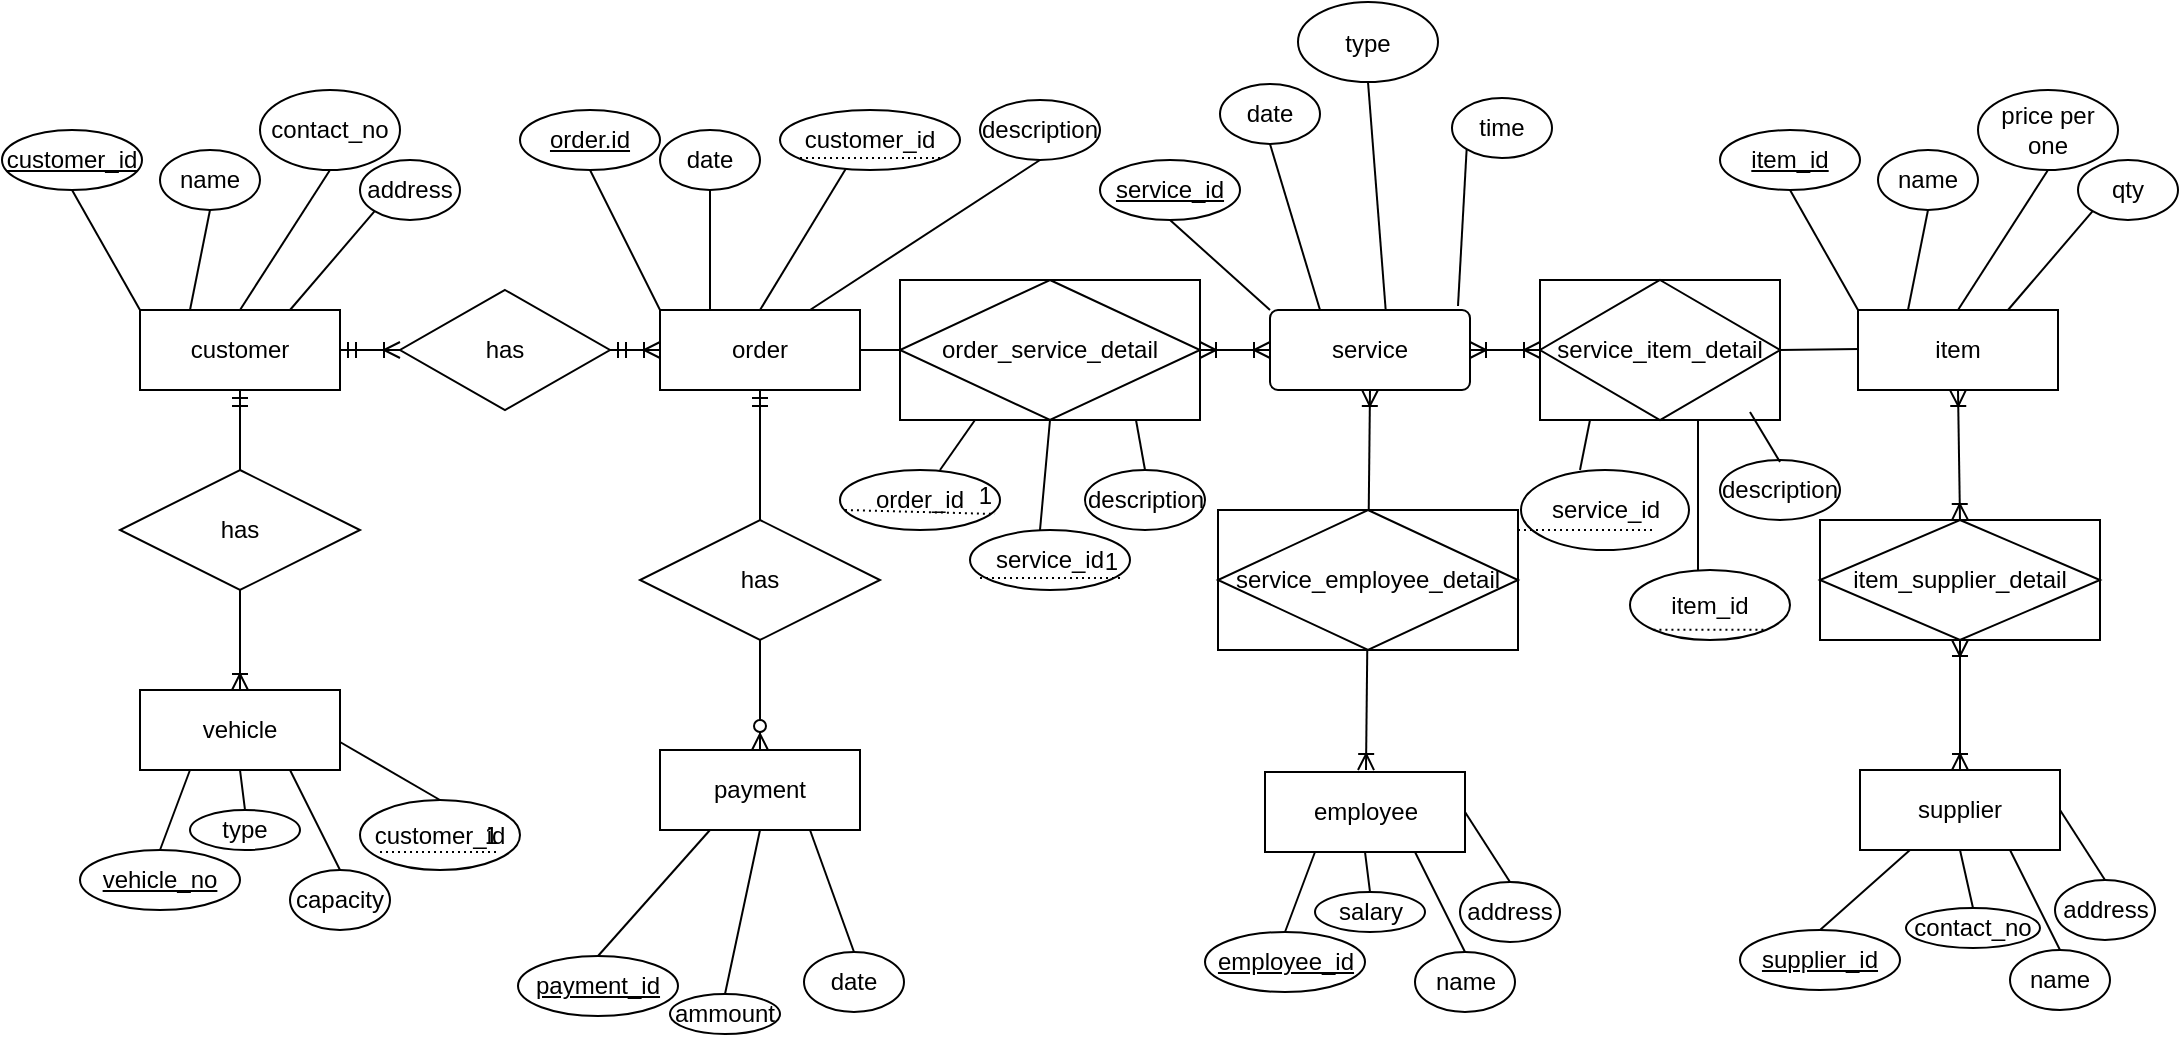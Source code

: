 <mxfile version="24.2.1" type="github">
  <diagram id="R2lEEEUBdFMjLlhIrx00" name="Page-1">
    <mxGraphModel dx="1434" dy="1765" grid="1" gridSize="10" guides="1" tooltips="1" connect="1" arrows="1" fold="1" page="1" pageScale="1" pageWidth="850" pageHeight="1100" math="0" shadow="0" extFonts="Permanent Marker^https://fonts.googleapis.com/css?family=Permanent+Marker">
      <root>
        <mxCell id="0" />
        <mxCell id="1" parent="0" />
        <mxCell id="lmcQ0BlkmHQUmphEc5RV-1" value="customer" style="whiteSpace=wrap;html=1;align=center;" parent="1" vertex="1">
          <mxGeometry x="90" y="120" width="100" height="40" as="geometry" />
        </mxCell>
        <mxCell id="lmcQ0BlkmHQUmphEc5RV-8" value="" style="whiteSpace=wrap;html=1;align=center;" parent="1" vertex="1">
          <mxGeometry x="350" y="120" width="100" height="40" as="geometry" />
        </mxCell>
        <mxCell id="lmcQ0BlkmHQUmphEc5RV-13" value="" style="whiteSpace=wrap;html=1;align=center;" parent="1" vertex="1">
          <mxGeometry x="90" y="310" width="100" height="40" as="geometry" />
        </mxCell>
        <mxCell id="lmcQ0BlkmHQUmphEc5RV-15" value="order_service_detail" style="shape=associativeEntity;whiteSpace=wrap;html=1;align=center;" parent="1" vertex="1">
          <mxGeometry x="470" y="105" width="150" height="70" as="geometry" />
        </mxCell>
        <mxCell id="lmcQ0BlkmHQUmphEc5RV-17" value="" style="endArrow=none;html=1;rounded=0;exitX=1;exitY=0.5;exitDx=0;exitDy=0;entryX=0;entryY=0.5;entryDx=0;entryDy=0;" parent="1" source="lmcQ0BlkmHQUmphEc5RV-8" target="lmcQ0BlkmHQUmphEc5RV-15" edge="1">
          <mxGeometry relative="1" as="geometry">
            <mxPoint x="450" y="190" as="sourcePoint" />
            <mxPoint x="450" y="240" as="targetPoint" />
          </mxGeometry>
        </mxCell>
        <mxCell id="lmcQ0BlkmHQUmphEc5RV-21" value="order" style="text;strokeColor=none;align=center;fillColor=none;html=1;verticalAlign=middle;whiteSpace=wrap;rounded=0;" parent="1" vertex="1">
          <mxGeometry x="370" y="125" width="60" height="30" as="geometry" />
        </mxCell>
        <mxCell id="lmcQ0BlkmHQUmphEc5RV-24" value="vehicle" style="text;strokeColor=none;align=center;fillColor=none;html=1;verticalAlign=middle;whiteSpace=wrap;rounded=0;" parent="1" vertex="1">
          <mxGeometry x="110" y="315" width="60" height="30" as="geometry" />
        </mxCell>
        <mxCell id="lmcQ0BlkmHQUmphEc5RV-29" value="service_item_detail" style="shape=associativeEntity;whiteSpace=wrap;html=1;align=center;" parent="1" vertex="1">
          <mxGeometry x="790" y="105" width="120" height="70" as="geometry" />
        </mxCell>
        <mxCell id="lmcQ0BlkmHQUmphEc5RV-30" value="" style="endArrow=none;html=1;rounded=0;entryX=0;entryY=0.5;entryDx=0;entryDy=0;exitX=1;exitY=0.5;exitDx=0;exitDy=0;" parent="1" source="lmcQ0BlkmHQUmphEc5RV-29" edge="1">
          <mxGeometry relative="1" as="geometry">
            <mxPoint x="920" y="140" as="sourcePoint" />
            <mxPoint x="950" y="139.5" as="targetPoint" />
          </mxGeometry>
        </mxCell>
        <mxCell id="lmcQ0BlkmHQUmphEc5RV-48" value="customer_id" style="ellipse;whiteSpace=wrap;html=1;align=center;fontStyle=4;" parent="1" vertex="1">
          <mxGeometry x="21" y="30" width="70" height="30" as="geometry" />
        </mxCell>
        <mxCell id="lmcQ0BlkmHQUmphEc5RV-52" value="" style="endArrow=none;html=1;rounded=0;exitX=0.5;exitY=1;exitDx=0;exitDy=0;entryX=0;entryY=0;entryDx=0;entryDy=0;" parent="1" source="lmcQ0BlkmHQUmphEc5RV-48" target="lmcQ0BlkmHQUmphEc5RV-1" edge="1">
          <mxGeometry relative="1" as="geometry">
            <mxPoint x="140" y="100" as="sourcePoint" />
            <mxPoint x="220" y="100" as="targetPoint" />
          </mxGeometry>
        </mxCell>
        <mxCell id="lmcQ0BlkmHQUmphEc5RV-53" value="" style="endArrow=none;html=1;rounded=0;exitX=0.5;exitY=1;exitDx=0;exitDy=0;entryX=0.25;entryY=0;entryDx=0;entryDy=0;" parent="1" source="lmcQ0BlkmHQUmphEc5RV-55" target="lmcQ0BlkmHQUmphEc5RV-1" edge="1">
          <mxGeometry relative="1" as="geometry">
            <mxPoint x="185" y="70" as="sourcePoint" />
            <mxPoint x="160" y="100" as="targetPoint" />
          </mxGeometry>
        </mxCell>
        <mxCell id="lmcQ0BlkmHQUmphEc5RV-55" value="name" style="ellipse;whiteSpace=wrap;html=1;align=center;" parent="1" vertex="1">
          <mxGeometry x="100" y="40" width="50" height="30" as="geometry" />
        </mxCell>
        <mxCell id="lmcQ0BlkmHQUmphEc5RV-62" value="" style="endArrow=none;html=1;rounded=0;exitX=0.5;exitY=1;exitDx=0;exitDy=0;entryX=0.5;entryY=0;entryDx=0;entryDy=0;" parent="1" source="lmcQ0BlkmHQUmphEc5RV-63" target="lmcQ0BlkmHQUmphEc5RV-1" edge="1">
          <mxGeometry relative="1" as="geometry">
            <mxPoint x="140" y="80" as="sourcePoint" />
            <mxPoint x="165" y="110" as="targetPoint" />
          </mxGeometry>
        </mxCell>
        <mxCell id="lmcQ0BlkmHQUmphEc5RV-63" value="" style="ellipse;whiteSpace=wrap;html=1;align=center;" parent="1" vertex="1">
          <mxGeometry x="150" y="10" width="70" height="40" as="geometry" />
        </mxCell>
        <mxCell id="lmcQ0BlkmHQUmphEc5RV-64" value="contact_no" style="text;strokeColor=none;align=center;fillColor=none;html=1;verticalAlign=middle;whiteSpace=wrap;rounded=0;" parent="1" vertex="1">
          <mxGeometry x="155" y="15" width="60" height="30" as="geometry" />
        </mxCell>
        <mxCell id="lmcQ0BlkmHQUmphEc5RV-65" value="" style="endArrow=none;html=1;rounded=0;exitX=0;exitY=1;exitDx=0;exitDy=0;entryX=0.75;entryY=0;entryDx=0;entryDy=0;" parent="1" source="lmcQ0BlkmHQUmphEc5RV-66" target="lmcQ0BlkmHQUmphEc5RV-1" edge="1">
          <mxGeometry relative="1" as="geometry">
            <mxPoint x="175" y="80" as="sourcePoint" />
            <mxPoint x="200" y="110" as="targetPoint" />
          </mxGeometry>
        </mxCell>
        <mxCell id="lmcQ0BlkmHQUmphEc5RV-66" value="address" style="ellipse;whiteSpace=wrap;html=1;align=center;" parent="1" vertex="1">
          <mxGeometry x="200" y="45" width="50" height="30" as="geometry" />
        </mxCell>
        <mxCell id="lmcQ0BlkmHQUmphEc5RV-71" value="order.id" style="ellipse;whiteSpace=wrap;html=1;align=center;fontStyle=4;" parent="1" vertex="1">
          <mxGeometry x="280" y="20" width="70" height="30" as="geometry" />
        </mxCell>
        <mxCell id="lmcQ0BlkmHQUmphEc5RV-72" value="" style="endArrow=none;html=1;rounded=0;exitX=0.5;exitY=1;exitDx=0;exitDy=0;entryX=0;entryY=0;entryDx=0;entryDy=0;" parent="1" source="lmcQ0BlkmHQUmphEc5RV-71" target="lmcQ0BlkmHQUmphEc5RV-8" edge="1">
          <mxGeometry relative="1" as="geometry">
            <mxPoint x="310" y="50" as="sourcePoint" />
            <mxPoint x="345" y="110" as="targetPoint" />
          </mxGeometry>
        </mxCell>
        <mxCell id="lmcQ0BlkmHQUmphEc5RV-74" value="" style="endArrow=none;html=1;rounded=0;entryX=0.25;entryY=0;entryDx=0;entryDy=0;exitX=0.5;exitY=1;exitDx=0;exitDy=0;" parent="1" source="lmcQ0BlkmHQUmphEc5RV-75" target="lmcQ0BlkmHQUmphEc5RV-8" edge="1">
          <mxGeometry relative="1" as="geometry">
            <mxPoint x="380" y="70" as="sourcePoint" />
            <mxPoint x="370" y="110" as="targetPoint" />
          </mxGeometry>
        </mxCell>
        <mxCell id="lmcQ0BlkmHQUmphEc5RV-75" value="date" style="ellipse;whiteSpace=wrap;html=1;align=center;" parent="1" vertex="1">
          <mxGeometry x="350" y="30" width="50" height="30" as="geometry" />
        </mxCell>
        <mxCell id="lmcQ0BlkmHQUmphEc5RV-78" value="" style="endArrow=none;html=1;rounded=0;exitX=0.375;exitY=0.933;exitDx=0;exitDy=0;entryX=0.5;entryY=0;entryDx=0;entryDy=0;exitPerimeter=0;" parent="1" source="lmcQ0BlkmHQUmphEc5RV-88" target="lmcQ0BlkmHQUmphEc5RV-8" edge="1">
          <mxGeometry relative="1" as="geometry">
            <mxPoint x="415" y="90" as="sourcePoint" />
            <mxPoint x="440" y="120" as="targetPoint" />
          </mxGeometry>
        </mxCell>
        <mxCell id="lmcQ0BlkmHQUmphEc5RV-80" value="description" style="ellipse;whiteSpace=wrap;html=1;align=center;" parent="1" vertex="1">
          <mxGeometry x="510" y="15" width="60" height="30" as="geometry" />
        </mxCell>
        <mxCell id="lmcQ0BlkmHQUmphEc5RV-81" value="" style="endArrow=none;html=1;rounded=0;exitX=0.5;exitY=1;exitDx=0;exitDy=0;entryX=0.75;entryY=0;entryDx=0;entryDy=0;" parent="1" source="lmcQ0BlkmHQUmphEc5RV-80" target="lmcQ0BlkmHQUmphEc5RV-8" edge="1">
          <mxGeometry relative="1" as="geometry">
            <mxPoint x="425" y="100" as="sourcePoint" />
            <mxPoint x="410" y="130" as="targetPoint" />
          </mxGeometry>
        </mxCell>
        <mxCell id="lmcQ0BlkmHQUmphEc5RV-88" value="customer_id" style="ellipse;whiteSpace=wrap;html=1;align=center;" parent="1" vertex="1">
          <mxGeometry x="410" y="20" width="90" height="30" as="geometry" />
        </mxCell>
        <mxCell id="lmcQ0BlkmHQUmphEc5RV-89" value="" style="endArrow=none;html=1;rounded=0;dashed=1;dashPattern=1 2;" parent="1" edge="1">
          <mxGeometry relative="1" as="geometry">
            <mxPoint x="420" y="44" as="sourcePoint" />
            <mxPoint x="490" y="44" as="targetPoint" />
          </mxGeometry>
        </mxCell>
        <mxCell id="lmcQ0BlkmHQUmphEc5RV-92" value="vehicle_no" style="ellipse;whiteSpace=wrap;html=1;align=center;fontStyle=4;" parent="1" vertex="1">
          <mxGeometry x="60" y="390" width="80" height="30" as="geometry" />
        </mxCell>
        <mxCell id="lmcQ0BlkmHQUmphEc5RV-93" value="" style="endArrow=none;html=1;rounded=0;exitX=0.25;exitY=1;exitDx=0;exitDy=0;entryX=0.5;entryY=0;entryDx=0;entryDy=0;" parent="1" source="lmcQ0BlkmHQUmphEc5RV-13" target="lmcQ0BlkmHQUmphEc5RV-92" edge="1">
          <mxGeometry relative="1" as="geometry">
            <mxPoint x="100" y="355" as="sourcePoint" />
            <mxPoint x="90" y="405" as="targetPoint" />
          </mxGeometry>
        </mxCell>
        <mxCell id="lmcQ0BlkmHQUmphEc5RV-94" value="type" style="ellipse;whiteSpace=wrap;html=1;align=center;" parent="1" vertex="1">
          <mxGeometry x="115" y="370" width="55" height="20" as="geometry" />
        </mxCell>
        <mxCell id="lmcQ0BlkmHQUmphEc5RV-95" value="" style="endArrow=none;html=1;rounded=0;exitX=0.5;exitY=1;exitDx=0;exitDy=0;entryX=0.5;entryY=0;entryDx=0;entryDy=0;" parent="1" source="lmcQ0BlkmHQUmphEc5RV-13" target="lmcQ0BlkmHQUmphEc5RV-94" edge="1">
          <mxGeometry relative="1" as="geometry">
            <mxPoint x="224.5" y="355" as="sourcePoint" />
            <mxPoint x="224.5" y="405" as="targetPoint" />
          </mxGeometry>
        </mxCell>
        <mxCell id="lmcQ0BlkmHQUmphEc5RV-96" value="capacity" style="ellipse;whiteSpace=wrap;html=1;align=center;" parent="1" vertex="1">
          <mxGeometry x="165" y="400" width="50" height="30" as="geometry" />
        </mxCell>
        <mxCell id="lmcQ0BlkmHQUmphEc5RV-97" value="" style="endArrow=none;html=1;rounded=0;exitX=0.75;exitY=1;exitDx=0;exitDy=0;entryX=0.5;entryY=0;entryDx=0;entryDy=0;" parent="1" source="lmcQ0BlkmHQUmphEc5RV-13" target="lmcQ0BlkmHQUmphEc5RV-96" edge="1">
          <mxGeometry relative="1" as="geometry">
            <mxPoint x="225" y="360" as="sourcePoint" />
            <mxPoint x="210" y="400" as="targetPoint" />
          </mxGeometry>
        </mxCell>
        <mxCell id="lmcQ0BlkmHQUmphEc5RV-108" value="payment" style="whiteSpace=wrap;html=1;align=center;" parent="1" vertex="1">
          <mxGeometry x="350" y="340" width="100" height="40" as="geometry" />
        </mxCell>
        <mxCell id="lmcQ0BlkmHQUmphEc5RV-110" value="payment_id" style="ellipse;whiteSpace=wrap;html=1;align=center;fontStyle=4;" parent="1" vertex="1">
          <mxGeometry x="279" y="443" width="80" height="30" as="geometry" />
        </mxCell>
        <mxCell id="lmcQ0BlkmHQUmphEc5RV-111" value="" style="endArrow=none;html=1;rounded=0;exitX=0.25;exitY=1;exitDx=0;exitDy=0;entryX=0.5;entryY=0;entryDx=0;entryDy=0;" parent="1" source="lmcQ0BlkmHQUmphEc5RV-108" target="lmcQ0BlkmHQUmphEc5RV-110" edge="1">
          <mxGeometry relative="1" as="geometry">
            <mxPoint x="320" y="465" as="sourcePoint" />
            <mxPoint x="310" y="515" as="targetPoint" />
          </mxGeometry>
        </mxCell>
        <mxCell id="lmcQ0BlkmHQUmphEc5RV-112" value="ammount" style="ellipse;whiteSpace=wrap;html=1;align=center;" parent="1" vertex="1">
          <mxGeometry x="355" y="462" width="55" height="20" as="geometry" />
        </mxCell>
        <mxCell id="lmcQ0BlkmHQUmphEc5RV-113" value="" style="endArrow=none;html=1;rounded=0;exitX=0.5;exitY=1;exitDx=0;exitDy=0;entryX=0.5;entryY=0;entryDx=0;entryDy=0;" parent="1" source="lmcQ0BlkmHQUmphEc5RV-108" target="lmcQ0BlkmHQUmphEc5RV-112" edge="1">
          <mxGeometry relative="1" as="geometry">
            <mxPoint x="444.5" y="465" as="sourcePoint" />
            <mxPoint x="444.5" y="515" as="targetPoint" />
          </mxGeometry>
        </mxCell>
        <mxCell id="lmcQ0BlkmHQUmphEc5RV-114" value="date" style="ellipse;whiteSpace=wrap;html=1;align=center;" parent="1" vertex="1">
          <mxGeometry x="422" y="441" width="50" height="30" as="geometry" />
        </mxCell>
        <mxCell id="lmcQ0BlkmHQUmphEc5RV-115" value="" style="endArrow=none;html=1;rounded=0;exitX=0.75;exitY=1;exitDx=0;exitDy=0;entryX=0.5;entryY=0;entryDx=0;entryDy=0;" parent="1" source="lmcQ0BlkmHQUmphEc5RV-108" target="lmcQ0BlkmHQUmphEc5RV-114" edge="1">
          <mxGeometry relative="1" as="geometry">
            <mxPoint x="445" y="470" as="sourcePoint" />
            <mxPoint x="430" y="510" as="targetPoint" />
          </mxGeometry>
        </mxCell>
        <mxCell id="lmcQ0BlkmHQUmphEc5RV-139" value="" style="whiteSpace=wrap;html=1;align=center;" parent="1" vertex="1">
          <mxGeometry x="652.5" y="351" width="100" height="40" as="geometry" />
        </mxCell>
        <mxCell id="lmcQ0BlkmHQUmphEc5RV-140" value="employee" style="text;strokeColor=none;align=center;fillColor=none;html=1;verticalAlign=middle;whiteSpace=wrap;rounded=0;" parent="1" vertex="1">
          <mxGeometry x="672.5" y="356" width="60" height="30" as="geometry" />
        </mxCell>
        <mxCell id="lmcQ0BlkmHQUmphEc5RV-141" value="employee_id" style="ellipse;whiteSpace=wrap;html=1;align=center;fontStyle=4;" parent="1" vertex="1">
          <mxGeometry x="622.5" y="431" width="80" height="30" as="geometry" />
        </mxCell>
        <mxCell id="lmcQ0BlkmHQUmphEc5RV-142" value="" style="endArrow=none;html=1;rounded=0;exitX=0.25;exitY=1;exitDx=0;exitDy=0;entryX=0.5;entryY=0;entryDx=0;entryDy=0;" parent="1" source="lmcQ0BlkmHQUmphEc5RV-139" target="lmcQ0BlkmHQUmphEc5RV-141" edge="1">
          <mxGeometry relative="1" as="geometry">
            <mxPoint x="662.5" y="396" as="sourcePoint" />
            <mxPoint x="652.5" y="446" as="targetPoint" />
          </mxGeometry>
        </mxCell>
        <mxCell id="lmcQ0BlkmHQUmphEc5RV-143" value="salary" style="ellipse;whiteSpace=wrap;html=1;align=center;" parent="1" vertex="1">
          <mxGeometry x="677.5" y="411" width="55" height="20" as="geometry" />
        </mxCell>
        <mxCell id="lmcQ0BlkmHQUmphEc5RV-144" value="" style="endArrow=none;html=1;rounded=0;exitX=0.5;exitY=1;exitDx=0;exitDy=0;entryX=0.5;entryY=0;entryDx=0;entryDy=0;" parent="1" source="lmcQ0BlkmHQUmphEc5RV-139" target="lmcQ0BlkmHQUmphEc5RV-143" edge="1">
          <mxGeometry relative="1" as="geometry">
            <mxPoint x="787" y="396" as="sourcePoint" />
            <mxPoint x="787" y="446" as="targetPoint" />
          </mxGeometry>
        </mxCell>
        <mxCell id="lmcQ0BlkmHQUmphEc5RV-145" value="name" style="ellipse;whiteSpace=wrap;html=1;align=center;" parent="1" vertex="1">
          <mxGeometry x="727.5" y="441" width="50" height="30" as="geometry" />
        </mxCell>
        <mxCell id="lmcQ0BlkmHQUmphEc5RV-146" value="" style="endArrow=none;html=1;rounded=0;exitX=0.75;exitY=1;exitDx=0;exitDy=0;entryX=0.5;entryY=0;entryDx=0;entryDy=0;" parent="1" source="lmcQ0BlkmHQUmphEc5RV-139" target="lmcQ0BlkmHQUmphEc5RV-145" edge="1">
          <mxGeometry relative="1" as="geometry">
            <mxPoint x="787.5" y="401" as="sourcePoint" />
            <mxPoint x="772.5" y="441" as="targetPoint" />
          </mxGeometry>
        </mxCell>
        <mxCell id="lmcQ0BlkmHQUmphEc5RV-147" value="address" style="ellipse;whiteSpace=wrap;html=1;align=center;" parent="1" vertex="1">
          <mxGeometry x="750" y="406" width="50" height="30" as="geometry" />
        </mxCell>
        <mxCell id="lmcQ0BlkmHQUmphEc5RV-148" value="" style="endArrow=none;html=1;rounded=0;exitX=1;exitY=0.5;exitDx=0;exitDy=0;entryX=0.5;entryY=0;entryDx=0;entryDy=0;" parent="1" source="lmcQ0BlkmHQUmphEc5RV-139" target="lmcQ0BlkmHQUmphEc5RV-147" edge="1">
          <mxGeometry relative="1" as="geometry">
            <mxPoint x="792.5" y="356" as="sourcePoint" />
            <mxPoint x="777.5" y="396" as="targetPoint" />
          </mxGeometry>
        </mxCell>
        <mxCell id="lmcQ0BlkmHQUmphEc5RV-159" value="service_id" style="ellipse;whiteSpace=wrap;html=1;align=center;fontStyle=4;" parent="1" vertex="1">
          <mxGeometry x="570" y="45" width="70" height="30" as="geometry" />
        </mxCell>
        <mxCell id="lmcQ0BlkmHQUmphEc5RV-160" value="" style="endArrow=none;html=1;rounded=0;exitX=0.5;exitY=1;exitDx=0;exitDy=0;entryX=0;entryY=0;entryDx=0;entryDy=0;" parent="1" source="lmcQ0BlkmHQUmphEc5RV-159" target="OKanMXsxuGWmoxmKhKZ7-2" edge="1">
          <mxGeometry relative="1" as="geometry">
            <mxPoint x="659" y="15" as="sourcePoint" />
            <mxPoint x="670" y="65" as="targetPoint" />
          </mxGeometry>
        </mxCell>
        <mxCell id="lmcQ0BlkmHQUmphEc5RV-161" value="" style="endArrow=none;html=1;rounded=0;exitX=0.5;exitY=1;exitDx=0;exitDy=0;entryX=0.25;entryY=0;entryDx=0;entryDy=0;" parent="1" source="lmcQ0BlkmHQUmphEc5RV-162" target="OKanMXsxuGWmoxmKhKZ7-2" edge="1">
          <mxGeometry relative="1" as="geometry">
            <mxPoint x="704" y="-15" as="sourcePoint" />
            <mxPoint x="680" y="110" as="targetPoint" />
          </mxGeometry>
        </mxCell>
        <mxCell id="lmcQ0BlkmHQUmphEc5RV-162" value="date" style="ellipse;whiteSpace=wrap;html=1;align=center;" parent="1" vertex="1">
          <mxGeometry x="630" y="7" width="50" height="30" as="geometry" />
        </mxCell>
        <mxCell id="lmcQ0BlkmHQUmphEc5RV-163" value="" style="endArrow=none;html=1;rounded=0;exitX=0.5;exitY=1;exitDx=0;exitDy=0;entryX=0.58;entryY=0.05;entryDx=0;entryDy=0;entryPerimeter=0;" parent="1" source="lmcQ0BlkmHQUmphEc5RV-164" target="OKanMXsxuGWmoxmKhKZ7-2" edge="1">
          <mxGeometry relative="1" as="geometry">
            <mxPoint x="659" y="-5" as="sourcePoint" />
            <mxPoint x="720" y="65" as="targetPoint" />
          </mxGeometry>
        </mxCell>
        <mxCell id="lmcQ0BlkmHQUmphEc5RV-164" value="" style="ellipse;whiteSpace=wrap;html=1;align=center;" parent="1" vertex="1">
          <mxGeometry x="669" y="-34" width="70" height="40" as="geometry" />
        </mxCell>
        <mxCell id="lmcQ0BlkmHQUmphEc5RV-165" value="type" style="text;strokeColor=none;align=center;fillColor=none;html=1;verticalAlign=middle;whiteSpace=wrap;rounded=0;" parent="1" vertex="1">
          <mxGeometry x="674" y="-28" width="60" height="30" as="geometry" />
        </mxCell>
        <mxCell id="lmcQ0BlkmHQUmphEc5RV-166" value="" style="endArrow=none;html=1;rounded=0;exitX=0;exitY=1;exitDx=0;exitDy=0;entryX=0.94;entryY=-0.05;entryDx=0;entryDy=0;entryPerimeter=0;" parent="1" source="lmcQ0BlkmHQUmphEc5RV-167" target="OKanMXsxuGWmoxmKhKZ7-2" edge="1">
          <mxGeometry relative="1" as="geometry">
            <mxPoint x="694" y="-5" as="sourcePoint" />
            <mxPoint x="745" y="65" as="targetPoint" />
          </mxGeometry>
        </mxCell>
        <mxCell id="lmcQ0BlkmHQUmphEc5RV-167" value="time" style="ellipse;whiteSpace=wrap;html=1;align=center;" parent="1" vertex="1">
          <mxGeometry x="746" y="14" width="50" height="30" as="geometry" />
        </mxCell>
        <mxCell id="lmcQ0BlkmHQUmphEc5RV-178" value="item" style="whiteSpace=wrap;html=1;align=center;" parent="1" vertex="1">
          <mxGeometry x="949" y="120" width="100" height="40" as="geometry" />
        </mxCell>
        <mxCell id="lmcQ0BlkmHQUmphEc5RV-180" value="item_id" style="ellipse;whiteSpace=wrap;html=1;align=center;fontStyle=4;" parent="1" vertex="1">
          <mxGeometry x="880" y="30" width="70" height="30" as="geometry" />
        </mxCell>
        <mxCell id="lmcQ0BlkmHQUmphEc5RV-181" value="" style="endArrow=none;html=1;rounded=0;exitX=0.5;exitY=1;exitDx=0;exitDy=0;entryX=0;entryY=0;entryDx=0;entryDy=0;" parent="1" source="lmcQ0BlkmHQUmphEc5RV-180" target="lmcQ0BlkmHQUmphEc5RV-178" edge="1">
          <mxGeometry relative="1" as="geometry">
            <mxPoint x="999" y="100" as="sourcePoint" />
            <mxPoint x="1079" y="100" as="targetPoint" />
          </mxGeometry>
        </mxCell>
        <mxCell id="lmcQ0BlkmHQUmphEc5RV-182" value="" style="endArrow=none;html=1;rounded=0;exitX=0.5;exitY=1;exitDx=0;exitDy=0;entryX=0.25;entryY=0;entryDx=0;entryDy=0;" parent="1" source="lmcQ0BlkmHQUmphEc5RV-183" target="lmcQ0BlkmHQUmphEc5RV-178" edge="1">
          <mxGeometry relative="1" as="geometry">
            <mxPoint x="1044" y="70" as="sourcePoint" />
            <mxPoint x="1019" y="100" as="targetPoint" />
          </mxGeometry>
        </mxCell>
        <mxCell id="lmcQ0BlkmHQUmphEc5RV-183" value="name" style="ellipse;whiteSpace=wrap;html=1;align=center;" parent="1" vertex="1">
          <mxGeometry x="959" y="40" width="50" height="30" as="geometry" />
        </mxCell>
        <mxCell id="lmcQ0BlkmHQUmphEc5RV-184" value="" style="endArrow=none;html=1;rounded=0;exitX=0.5;exitY=1;exitDx=0;exitDy=0;entryX=0.5;entryY=0;entryDx=0;entryDy=0;" parent="1" source="lmcQ0BlkmHQUmphEc5RV-185" target="lmcQ0BlkmHQUmphEc5RV-178" edge="1">
          <mxGeometry relative="1" as="geometry">
            <mxPoint x="999" y="80" as="sourcePoint" />
            <mxPoint x="1024" y="110" as="targetPoint" />
          </mxGeometry>
        </mxCell>
        <mxCell id="lmcQ0BlkmHQUmphEc5RV-185" value="" style="ellipse;whiteSpace=wrap;html=1;align=center;" parent="1" vertex="1">
          <mxGeometry x="1009" y="10" width="70" height="40" as="geometry" />
        </mxCell>
        <mxCell id="lmcQ0BlkmHQUmphEc5RV-186" value="price per one" style="text;strokeColor=none;align=center;fillColor=none;html=1;verticalAlign=middle;whiteSpace=wrap;rounded=0;" parent="1" vertex="1">
          <mxGeometry x="1014" y="15" width="60" height="30" as="geometry" />
        </mxCell>
        <mxCell id="lmcQ0BlkmHQUmphEc5RV-187" value="" style="endArrow=none;html=1;rounded=0;exitX=0;exitY=1;exitDx=0;exitDy=0;entryX=0.75;entryY=0;entryDx=0;entryDy=0;" parent="1" source="lmcQ0BlkmHQUmphEc5RV-188" target="lmcQ0BlkmHQUmphEc5RV-178" edge="1">
          <mxGeometry relative="1" as="geometry">
            <mxPoint x="1034" y="80" as="sourcePoint" />
            <mxPoint x="1059" y="110" as="targetPoint" />
          </mxGeometry>
        </mxCell>
        <mxCell id="lmcQ0BlkmHQUmphEc5RV-188" value="qty" style="ellipse;whiteSpace=wrap;html=1;align=center;" parent="1" vertex="1">
          <mxGeometry x="1059" y="45" width="50" height="30" as="geometry" />
        </mxCell>
        <mxCell id="lmcQ0BlkmHQUmphEc5RV-189" value="" style="whiteSpace=wrap;html=1;align=center;" parent="1" vertex="1">
          <mxGeometry x="950" y="350" width="100" height="40" as="geometry" />
        </mxCell>
        <mxCell id="lmcQ0BlkmHQUmphEc5RV-190" value="supplier" style="text;strokeColor=none;align=center;fillColor=none;html=1;verticalAlign=middle;whiteSpace=wrap;rounded=0;" parent="1" vertex="1">
          <mxGeometry x="970" y="355" width="60" height="30" as="geometry" />
        </mxCell>
        <mxCell id="lmcQ0BlkmHQUmphEc5RV-191" value="supplier_id" style="ellipse;whiteSpace=wrap;html=1;align=center;fontStyle=4;" parent="1" vertex="1">
          <mxGeometry x="890" y="430" width="80" height="30" as="geometry" />
        </mxCell>
        <mxCell id="lmcQ0BlkmHQUmphEc5RV-192" value="" style="endArrow=none;html=1;rounded=0;exitX=0.25;exitY=1;exitDx=0;exitDy=0;entryX=0.5;entryY=0;entryDx=0;entryDy=0;" parent="1" source="lmcQ0BlkmHQUmphEc5RV-189" target="lmcQ0BlkmHQUmphEc5RV-191" edge="1">
          <mxGeometry relative="1" as="geometry">
            <mxPoint x="960" y="395" as="sourcePoint" />
            <mxPoint x="950" y="445" as="targetPoint" />
          </mxGeometry>
        </mxCell>
        <mxCell id="lmcQ0BlkmHQUmphEc5RV-193" value="contact_no" style="ellipse;whiteSpace=wrap;html=1;align=center;" parent="1" vertex="1">
          <mxGeometry x="973" y="419" width="67" height="20" as="geometry" />
        </mxCell>
        <mxCell id="lmcQ0BlkmHQUmphEc5RV-194" value="" style="endArrow=none;html=1;rounded=0;exitX=0.5;exitY=1;exitDx=0;exitDy=0;entryX=0.5;entryY=0;entryDx=0;entryDy=0;" parent="1" source="lmcQ0BlkmHQUmphEc5RV-189" target="lmcQ0BlkmHQUmphEc5RV-193" edge="1">
          <mxGeometry relative="1" as="geometry">
            <mxPoint x="1084.5" y="395" as="sourcePoint" />
            <mxPoint x="1084.5" y="445" as="targetPoint" />
          </mxGeometry>
        </mxCell>
        <mxCell id="lmcQ0BlkmHQUmphEc5RV-195" value="name" style="ellipse;whiteSpace=wrap;html=1;align=center;" parent="1" vertex="1">
          <mxGeometry x="1025" y="440" width="50" height="30" as="geometry" />
        </mxCell>
        <mxCell id="lmcQ0BlkmHQUmphEc5RV-196" value="" style="endArrow=none;html=1;rounded=0;exitX=0.75;exitY=1;exitDx=0;exitDy=0;entryX=0.5;entryY=0;entryDx=0;entryDy=0;" parent="1" source="lmcQ0BlkmHQUmphEc5RV-189" target="lmcQ0BlkmHQUmphEc5RV-195" edge="1">
          <mxGeometry relative="1" as="geometry">
            <mxPoint x="1085" y="400" as="sourcePoint" />
            <mxPoint x="1070" y="440" as="targetPoint" />
          </mxGeometry>
        </mxCell>
        <mxCell id="lmcQ0BlkmHQUmphEc5RV-197" value="address" style="ellipse;whiteSpace=wrap;html=1;align=center;" parent="1" vertex="1">
          <mxGeometry x="1047.5" y="405" width="50" height="30" as="geometry" />
        </mxCell>
        <mxCell id="lmcQ0BlkmHQUmphEc5RV-198" value="" style="endArrow=none;html=1;rounded=0;exitX=1;exitY=0.5;exitDx=0;exitDy=0;entryX=0.5;entryY=0;entryDx=0;entryDy=0;" parent="1" source="lmcQ0BlkmHQUmphEc5RV-189" target="lmcQ0BlkmHQUmphEc5RV-197" edge="1">
          <mxGeometry relative="1" as="geometry">
            <mxPoint x="1090" y="355" as="sourcePoint" />
            <mxPoint x="1075" y="395" as="targetPoint" />
          </mxGeometry>
        </mxCell>
        <mxCell id="lmcQ0BlkmHQUmphEc5RV-201" value="" style="endArrow=none;html=1;rounded=0;exitX=0.5;exitY=1;exitDx=0;exitDy=0;entryX=0.5;entryY=0;entryDx=0;entryDy=0;" parent="1" source="lmcQ0BlkmHQUmphEc5RV-15" edge="1">
          <mxGeometry relative="1" as="geometry">
            <mxPoint x="575" y="175" as="sourcePoint" />
            <mxPoint x="540" y="230" as="targetPoint" />
          </mxGeometry>
        </mxCell>
        <mxCell id="lmcQ0BlkmHQUmphEc5RV-202" value="" style="endArrow=none;html=1;rounded=0;exitX=0.25;exitY=1;exitDx=0;exitDy=0;entryX=0.5;entryY=0;entryDx=0;entryDy=0;" parent="1" source="lmcQ0BlkmHQUmphEc5RV-15" edge="1">
          <mxGeometry relative="1" as="geometry">
            <mxPoint x="555" y="185" as="sourcePoint" />
            <mxPoint x="490" y="200" as="targetPoint" />
          </mxGeometry>
        </mxCell>
        <mxCell id="lmcQ0BlkmHQUmphEc5RV-203" value="description" style="ellipse;whiteSpace=wrap;html=1;align=center;" parent="1" vertex="1">
          <mxGeometry x="562.5" y="200" width="60" height="30" as="geometry" />
        </mxCell>
        <mxCell id="lmcQ0BlkmHQUmphEc5RV-204" value="" style="endArrow=none;html=1;rounded=0;exitX=0.25;exitY=1;exitDx=0;exitDy=0;entryX=0.5;entryY=0;entryDx=0;entryDy=0;" parent="1" target="lmcQ0BlkmHQUmphEc5RV-203" edge="1">
          <mxGeometry relative="1" as="geometry">
            <mxPoint x="588" y="175" as="sourcePoint" />
            <mxPoint x="570" y="200" as="targetPoint" />
          </mxGeometry>
        </mxCell>
        <mxCell id="lmcQ0BlkmHQUmphEc5RV-207" value="order_id" style="ellipse;whiteSpace=wrap;html=1;align=center;" parent="1" vertex="1">
          <mxGeometry x="440" y="200" width="80" height="30" as="geometry" />
        </mxCell>
        <mxCell id="lmcQ0BlkmHQUmphEc5RV-208" value="" style="endArrow=none;html=1;rounded=0;dashed=1;dashPattern=1 2;entryX=0.938;entryY=0.733;entryDx=0;entryDy=0;entryPerimeter=0;" parent="1" edge="1">
          <mxGeometry relative="1" as="geometry">
            <mxPoint x="442.48" y="220" as="sourcePoint" />
            <mxPoint x="517.52" y="221.99" as="targetPoint" />
          </mxGeometry>
        </mxCell>
        <mxCell id="lmcQ0BlkmHQUmphEc5RV-209" value="1" style="resizable=0;html=1;whiteSpace=wrap;align=right;verticalAlign=bottom;" parent="lmcQ0BlkmHQUmphEc5RV-208" connectable="0" vertex="1">
          <mxGeometry x="1" relative="1" as="geometry" />
        </mxCell>
        <mxCell id="lmcQ0BlkmHQUmphEc5RV-210" value="service_id" style="ellipse;whiteSpace=wrap;html=1;align=center;" parent="1" vertex="1">
          <mxGeometry x="505" y="230" width="80" height="30" as="geometry" />
        </mxCell>
        <mxCell id="lmcQ0BlkmHQUmphEc5RV-211" value="" style="endArrow=none;html=1;rounded=0;dashed=1;dashPattern=1 2;" parent="1" edge="1">
          <mxGeometry relative="1" as="geometry">
            <mxPoint x="510" y="254" as="sourcePoint" />
            <mxPoint x="580" y="254" as="targetPoint" />
          </mxGeometry>
        </mxCell>
        <mxCell id="lmcQ0BlkmHQUmphEc5RV-212" value="1" style="resizable=0;html=1;whiteSpace=wrap;align=right;verticalAlign=bottom;" parent="lmcQ0BlkmHQUmphEc5RV-211" connectable="0" vertex="1">
          <mxGeometry x="1" relative="1" as="geometry" />
        </mxCell>
        <mxCell id="lmcQ0BlkmHQUmphEc5RV-213" value="customer_id" style="ellipse;whiteSpace=wrap;html=1;align=center;" parent="1" vertex="1">
          <mxGeometry x="200" y="365" width="80" height="35" as="geometry" />
        </mxCell>
        <mxCell id="lmcQ0BlkmHQUmphEc5RV-214" value="" style="endArrow=none;html=1;rounded=0;dashed=1;dashPattern=1 2;" parent="1" edge="1">
          <mxGeometry relative="1" as="geometry">
            <mxPoint x="210" y="391" as="sourcePoint" />
            <mxPoint x="270" y="391" as="targetPoint" />
          </mxGeometry>
        </mxCell>
        <mxCell id="lmcQ0BlkmHQUmphEc5RV-215" value="1" style="resizable=0;html=1;whiteSpace=wrap;align=right;verticalAlign=bottom;" parent="lmcQ0BlkmHQUmphEc5RV-214" connectable="0" vertex="1">
          <mxGeometry x="1" relative="1" as="geometry" />
        </mxCell>
        <mxCell id="lmcQ0BlkmHQUmphEc5RV-216" value="" style="endArrow=none;html=1;rounded=0;exitX=0.75;exitY=1;exitDx=0;exitDy=0;entryX=0.5;entryY=0;entryDx=0;entryDy=0;" parent="1" target="lmcQ0BlkmHQUmphEc5RV-213" edge="1">
          <mxGeometry relative="1" as="geometry">
            <mxPoint x="190" y="336" as="sourcePoint" />
            <mxPoint x="215" y="386" as="targetPoint" />
          </mxGeometry>
        </mxCell>
        <mxCell id="lmcQ0BlkmHQUmphEc5RV-217" value="description" style="ellipse;whiteSpace=wrap;html=1;align=center;" parent="1" vertex="1">
          <mxGeometry x="880" y="195" width="60" height="30" as="geometry" />
        </mxCell>
        <mxCell id="lmcQ0BlkmHQUmphEc5RV-218" value="" style="endArrow=none;html=1;rounded=0;exitX=1;exitY=1;exitDx=0;exitDy=0;" parent="1" edge="1">
          <mxGeometry relative="1" as="geometry">
            <mxPoint x="895" y="171" as="sourcePoint" />
            <mxPoint x="910" y="196" as="targetPoint" />
          </mxGeometry>
        </mxCell>
        <mxCell id="lmcQ0BlkmHQUmphEc5RV-219" value="item_id" style="ellipse;whiteSpace=wrap;html=1;align=center;" parent="1" vertex="1">
          <mxGeometry x="835" y="250" width="80" height="35" as="geometry" />
        </mxCell>
        <mxCell id="lmcQ0BlkmHQUmphEc5RV-222" value="" style="endArrow=none;html=1;rounded=0;dashed=1;dashPattern=1 2;exitX=0;exitY=1;exitDx=0;exitDy=0;entryX=1;entryY=1;entryDx=0;entryDy=0;" parent="1" source="lmcQ0BlkmHQUmphEc5RV-219" target="lmcQ0BlkmHQUmphEc5RV-219" edge="1">
          <mxGeometry relative="1" as="geometry">
            <mxPoint x="813" y="285" as="sourcePoint" />
            <mxPoint x="887" y="285.5" as="targetPoint" />
          </mxGeometry>
        </mxCell>
        <mxCell id="lmcQ0BlkmHQUmphEc5RV-224" value="" style="endArrow=none;html=1;rounded=0;exitX=0;exitY=1;exitDx=0;exitDy=0;" parent="1" edge="1">
          <mxGeometry relative="1" as="geometry">
            <mxPoint x="869" y="175" as="sourcePoint" />
            <mxPoint x="869" y="250" as="targetPoint" />
          </mxGeometry>
        </mxCell>
        <mxCell id="lmcQ0BlkmHQUmphEc5RV-225" value="service_id" style="ellipse;whiteSpace=wrap;html=1;align=center;" parent="1" vertex="1">
          <mxGeometry x="780.5" y="200" width="84" height="40" as="geometry" />
        </mxCell>
        <mxCell id="lmcQ0BlkmHQUmphEc5RV-226" value="" style="endArrow=none;html=1;rounded=0;exitX=0.5;exitY=1;exitDx=0;exitDy=0;" parent="1" edge="1">
          <mxGeometry relative="1" as="geometry">
            <mxPoint x="815" y="175" as="sourcePoint" />
            <mxPoint x="810" y="200" as="targetPoint" />
          </mxGeometry>
        </mxCell>
        <mxCell id="lmcQ0BlkmHQUmphEc5RV-227" value="" style="endArrow=none;html=1;rounded=0;dashed=1;dashPattern=1 2;" parent="1" edge="1">
          <mxGeometry relative="1" as="geometry">
            <mxPoint x="776" y="230" as="sourcePoint" />
            <mxPoint x="846" y="230" as="targetPoint" />
          </mxGeometry>
        </mxCell>
        <mxCell id="lmcQ0BlkmHQUmphEc5RV-243" value="" style="fontSize=12;html=1;endArrow=ERzeroToMany;startArrow=ERmandOne;rounded=0;exitX=0.5;exitY=1;exitDx=0;exitDy=0;" parent="1" source="lmcQ0BlkmHQUmphEc5RV-8" edge="1">
          <mxGeometry width="100" height="100" relative="1" as="geometry">
            <mxPoint x="430" y="300" as="sourcePoint" />
            <mxPoint x="400" y="340" as="targetPoint" />
          </mxGeometry>
        </mxCell>
        <mxCell id="lmcQ0BlkmHQUmphEc5RV-47" value="has" style="shape=rhombus;perimeter=rhombusPerimeter;whiteSpace=wrap;html=1;align=center;" parent="1" vertex="1">
          <mxGeometry x="340" y="225" width="120" height="60" as="geometry" />
        </mxCell>
        <mxCell id="oYja_Xbl4hTcft1lL92s-2" value="" style="fontSize=12;html=1;endArrow=ERoneToMany;startArrow=ERmandOne;rounded=0;exitX=0.5;exitY=1;exitDx=0;exitDy=0;" parent="1" edge="1">
          <mxGeometry width="100" height="100" relative="1" as="geometry">
            <mxPoint x="140" y="160" as="sourcePoint" />
            <mxPoint x="140" y="310" as="targetPoint" />
            <Array as="points">
              <mxPoint x="140" y="210" />
            </Array>
          </mxGeometry>
        </mxCell>
        <mxCell id="oYja_Xbl4hTcft1lL92s-3" value="has" style="shape=rhombus;perimeter=rhombusPerimeter;whiteSpace=wrap;html=1;align=center;" parent="1" vertex="1">
          <mxGeometry x="80" y="200" width="120" height="60" as="geometry" />
        </mxCell>
        <mxCell id="oYja_Xbl4hTcft1lL92s-13" value="" style="fontSize=12;html=1;endArrow=ERoneToMany;startArrow=ERmandOne;rounded=0;exitX=1;exitY=0.5;exitDx=0;exitDy=0;" parent="1" source="oYja_Xbl4hTcft1lL92s-14" edge="1">
          <mxGeometry width="100" height="100" relative="1" as="geometry">
            <mxPoint x="250" y="240" as="sourcePoint" />
            <mxPoint x="350" y="140" as="targetPoint" />
          </mxGeometry>
        </mxCell>
        <mxCell id="oYja_Xbl4hTcft1lL92s-15" value="" style="fontSize=12;html=1;endArrow=ERoneToMany;startArrow=ERmandOne;rounded=0;exitX=1;exitY=0.5;exitDx=0;exitDy=0;" parent="1" source="lmcQ0BlkmHQUmphEc5RV-1" target="oYja_Xbl4hTcft1lL92s-14" edge="1">
          <mxGeometry width="100" height="100" relative="1" as="geometry">
            <mxPoint x="190" y="140" as="sourcePoint" />
            <mxPoint x="350" y="140" as="targetPoint" />
          </mxGeometry>
        </mxCell>
        <mxCell id="oYja_Xbl4hTcft1lL92s-14" value="has" style="shape=rhombus;perimeter=rhombusPerimeter;whiteSpace=wrap;html=1;align=center;" parent="1" vertex="1">
          <mxGeometry x="220" y="110" width="105" height="60" as="geometry" />
        </mxCell>
        <mxCell id="oYja_Xbl4hTcft1lL92s-21" value="" style="fontSize=12;html=1;endArrow=ERoneToMany;startArrow=ERoneToMany;rounded=0;entryX=0.5;entryY=1;entryDx=0;entryDy=0;" parent="1" target="OKanMXsxuGWmoxmKhKZ7-2" edge="1">
          <mxGeometry width="100" height="100" relative="1" as="geometry">
            <mxPoint x="703" y="350" as="sourcePoint" />
            <mxPoint x="720" y="190" as="targetPoint" />
          </mxGeometry>
        </mxCell>
        <mxCell id="oYja_Xbl4hTcft1lL92s-22" value="service_employee_detail" style="shape=associativeEntity;whiteSpace=wrap;html=1;align=center;" parent="1" vertex="1">
          <mxGeometry x="629" y="220" width="150" height="70" as="geometry" />
        </mxCell>
        <mxCell id="oYja_Xbl4hTcft1lL92s-23" value="" style="fontSize=12;html=1;endArrow=ERoneToMany;startArrow=ERoneToMany;rounded=0;entryX=0.5;entryY=1;entryDx=0;entryDy=0;exitX=0.5;exitY=0;exitDx=0;exitDy=0;" parent="1" source="oYja_Xbl4hTcft1lL92s-25" target="lmcQ0BlkmHQUmphEc5RV-178" edge="1">
          <mxGeometry width="100" height="100" relative="1" as="geometry">
            <mxPoint x="560" y="320" as="sourcePoint" />
            <mxPoint x="660" y="220" as="targetPoint" />
          </mxGeometry>
        </mxCell>
        <mxCell id="oYja_Xbl4hTcft1lL92s-26" value="" style="fontSize=12;html=1;endArrow=ERoneToMany;startArrow=ERoneToMany;rounded=0;entryX=0.5;entryY=1;entryDx=0;entryDy=0;exitX=0.5;exitY=0;exitDx=0;exitDy=0;" parent="1" source="lmcQ0BlkmHQUmphEc5RV-189" target="oYja_Xbl4hTcft1lL92s-25" edge="1">
          <mxGeometry width="100" height="100" relative="1" as="geometry">
            <mxPoint x="1000" y="350" as="sourcePoint" />
            <mxPoint x="999" y="160" as="targetPoint" />
          </mxGeometry>
        </mxCell>
        <mxCell id="oYja_Xbl4hTcft1lL92s-25" value="item_supplier_detail" style="shape=associativeEntity;whiteSpace=wrap;html=1;align=center;" parent="1" vertex="1">
          <mxGeometry x="930" y="225" width="140" height="60" as="geometry" />
        </mxCell>
        <mxCell id="OKanMXsxuGWmoxmKhKZ7-1" value="" style="fontSize=12;html=1;endArrow=ERoneToMany;startArrow=ERoneToMany;rounded=0;entryX=0;entryY=0.5;entryDx=0;entryDy=0;exitX=1;exitY=0.5;exitDx=0;exitDy=0;" edge="1" parent="1" source="OKanMXsxuGWmoxmKhKZ7-2" target="lmcQ0BlkmHQUmphEc5RV-29">
          <mxGeometry width="100" height="100" relative="1" as="geometry">
            <mxPoint x="600" y="230" as="sourcePoint" />
            <mxPoint x="700" y="130" as="targetPoint" />
          </mxGeometry>
        </mxCell>
        <mxCell id="OKanMXsxuGWmoxmKhKZ7-3" value="" style="fontSize=12;html=1;endArrow=ERoneToMany;startArrow=ERoneToMany;rounded=0;entryX=0;entryY=0.5;entryDx=0;entryDy=0;exitX=1;exitY=0.5;exitDx=0;exitDy=0;" edge="1" parent="1" source="lmcQ0BlkmHQUmphEc5RV-15" target="OKanMXsxuGWmoxmKhKZ7-2">
          <mxGeometry width="100" height="100" relative="1" as="geometry">
            <mxPoint x="620" y="140" as="sourcePoint" />
            <mxPoint x="790" y="140" as="targetPoint" />
          </mxGeometry>
        </mxCell>
        <mxCell id="OKanMXsxuGWmoxmKhKZ7-2" value="service" style="rounded=1;arcSize=10;whiteSpace=wrap;html=1;align=center;" vertex="1" parent="1">
          <mxGeometry x="655" y="120" width="100" height="40" as="geometry" />
        </mxCell>
      </root>
    </mxGraphModel>
  </diagram>
</mxfile>
